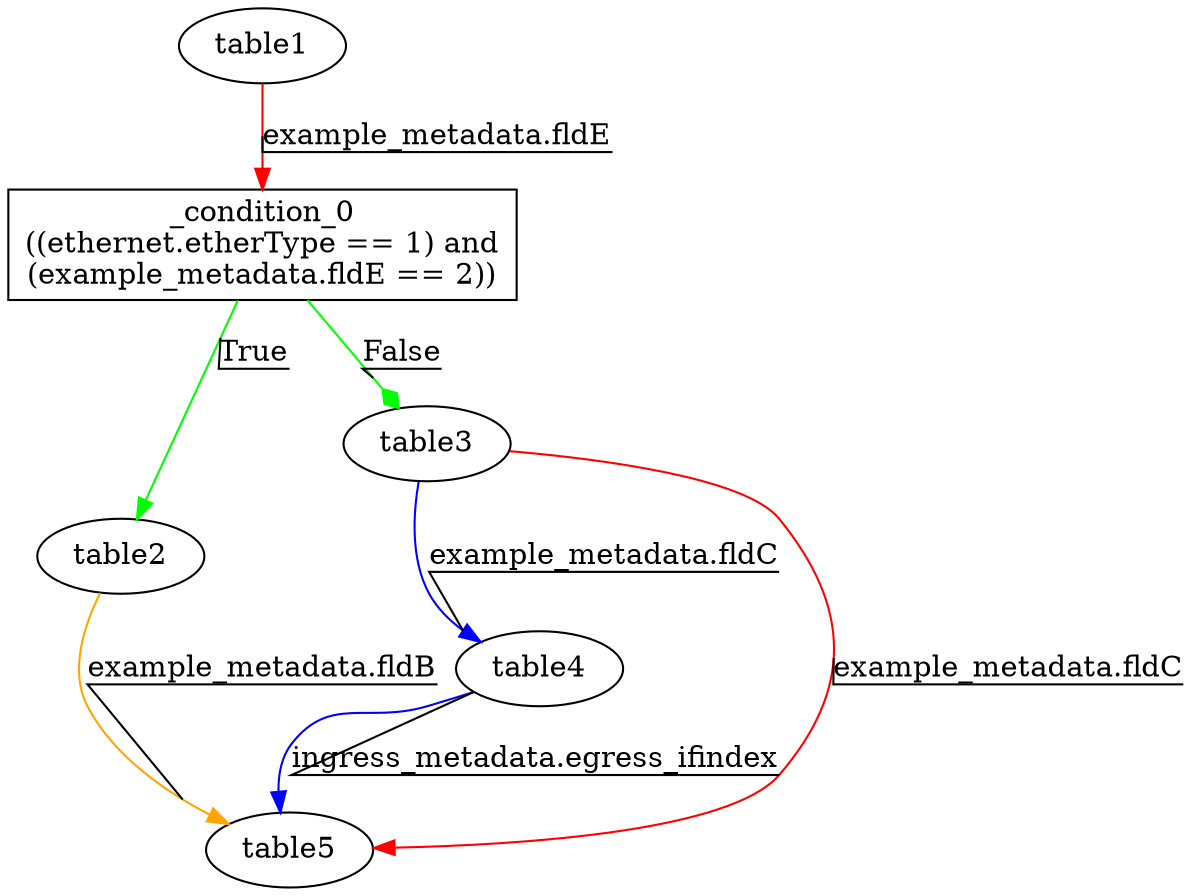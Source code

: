 digraph ingress {
_condition_0 [ shape=box label="_condition_0\n((ethernet.etherType == 1) and
(example_metadata.fldE == 2))"];
table1 [ label="table1"];
table2 [ label="table2"];
table3 [ label="table3"];
table4 [ label="table4"];
table5 [ label="table5"];
_condition_0 -> table2 [color=green label="True" decorate=true ];
_condition_0 -> table3 [color=green label="False" decorate=true  arrowhead = diamond];
table1 -> _condition_0 [color=red label="example_metadata.fldE" decorate=true ];
table2 -> table5 [color=orange label="example_metadata.fldB" decorate=true ];
table3 -> table4 [color=blue label="example_metadata.fldC" decorate=true ];
table3 -> table5 [color=red label="example_metadata.fldC" decorate=true ];
table4 -> table5 [color=blue label="ingress_metadata.egress_ifindex" decorate=true ];
}
